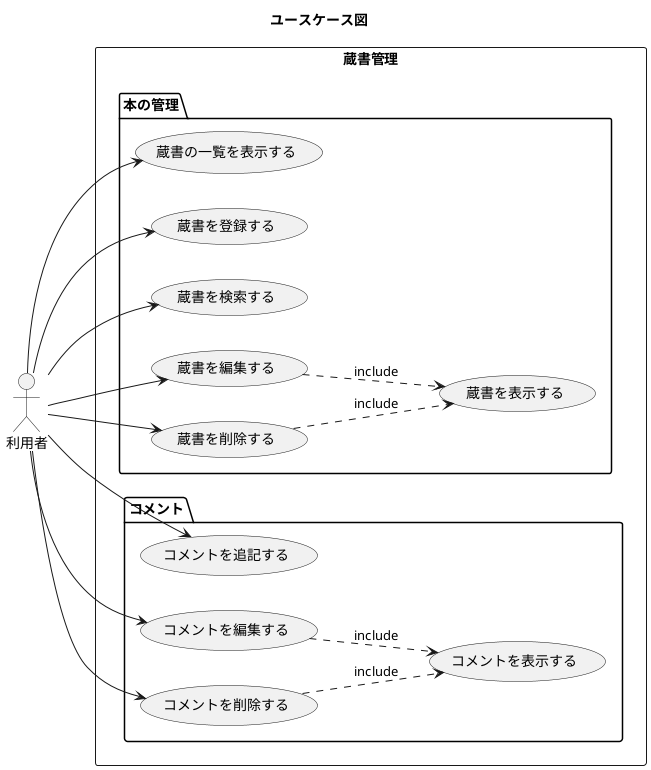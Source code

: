 @startuml
title ユースケース図

actor 利用者
left to right direction

rectangle 蔵書管理 {
    package 本の管理 {
        利用者 -> (蔵書の一覧を表示する)
        利用者 --> (蔵書を登録する)
        利用者 --> (蔵書を検索する)
        利用者 --> (蔵書を編集する)
        利用者 --> (蔵書を削除する)
        (蔵書を編集する) ..> (蔵書を表示する) : include
        (蔵書を削除する) ..> (蔵書を表示する) : include
    }
    package コメント {
        利用者 --> (コメントを追記する)
        利用者 --> (コメントを編集する)
        利用者 --> (コメントを削除する)
        (コメントを編集する) ..> (コメントを表示する) : include
        (コメントを削除する) ..> (コメントを表示する) : include
    }
}
@enduml
